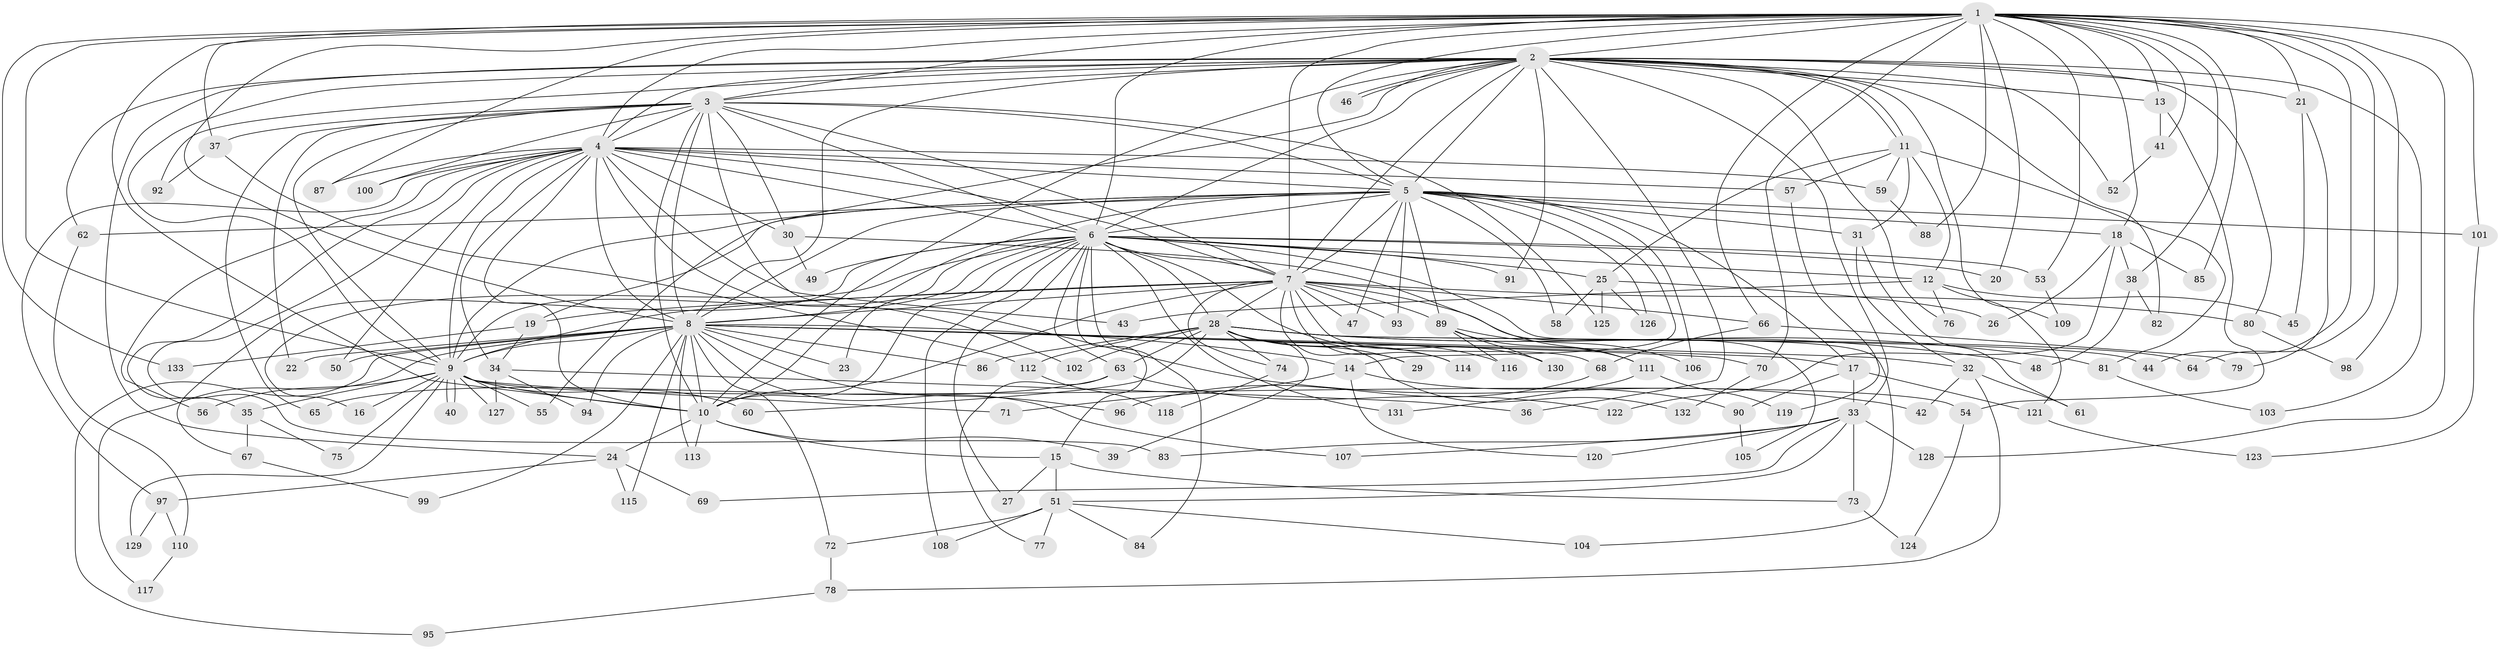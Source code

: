 // coarse degree distribution, {19: 0.018867924528301886, 22: 0.018867924528301886, 40: 0.018867924528301886, 14: 0.03773584905660377, 7: 0.018867924528301886, 8: 0.018867924528301886, 5: 0.03773584905660377, 4: 0.1320754716981132, 2: 0.37735849056603776, 1: 0.11320754716981132, 6: 0.018867924528301886, 3: 0.18867924528301888}
// Generated by graph-tools (version 1.1) at 2025/17/03/04/25 18:17:49]
// undirected, 133 vertices, 291 edges
graph export_dot {
graph [start="1"]
  node [color=gray90,style=filled];
  1;
  2;
  3;
  4;
  5;
  6;
  7;
  8;
  9;
  10;
  11;
  12;
  13;
  14;
  15;
  16;
  17;
  18;
  19;
  20;
  21;
  22;
  23;
  24;
  25;
  26;
  27;
  28;
  29;
  30;
  31;
  32;
  33;
  34;
  35;
  36;
  37;
  38;
  39;
  40;
  41;
  42;
  43;
  44;
  45;
  46;
  47;
  48;
  49;
  50;
  51;
  52;
  53;
  54;
  55;
  56;
  57;
  58;
  59;
  60;
  61;
  62;
  63;
  64;
  65;
  66;
  67;
  68;
  69;
  70;
  71;
  72;
  73;
  74;
  75;
  76;
  77;
  78;
  79;
  80;
  81;
  82;
  83;
  84;
  85;
  86;
  87;
  88;
  89;
  90;
  91;
  92;
  93;
  94;
  95;
  96;
  97;
  98;
  99;
  100;
  101;
  102;
  103;
  104;
  105;
  106;
  107;
  108;
  109;
  110;
  111;
  112;
  113;
  114;
  115;
  116;
  117;
  118;
  119;
  120;
  121;
  122;
  123;
  124;
  125;
  126;
  127;
  128;
  129;
  130;
  131;
  132;
  133;
  1 -- 2;
  1 -- 3;
  1 -- 4;
  1 -- 5;
  1 -- 6;
  1 -- 7;
  1 -- 8;
  1 -- 9;
  1 -- 10;
  1 -- 13;
  1 -- 18;
  1 -- 20;
  1 -- 21;
  1 -- 37;
  1 -- 38;
  1 -- 41;
  1 -- 44;
  1 -- 53;
  1 -- 64;
  1 -- 66;
  1 -- 70;
  1 -- 85;
  1 -- 87;
  1 -- 88;
  1 -- 98;
  1 -- 101;
  1 -- 128;
  1 -- 133;
  2 -- 3;
  2 -- 4;
  2 -- 5;
  2 -- 6;
  2 -- 7;
  2 -- 8;
  2 -- 9;
  2 -- 10;
  2 -- 11;
  2 -- 11;
  2 -- 13;
  2 -- 21;
  2 -- 24;
  2 -- 33;
  2 -- 36;
  2 -- 46;
  2 -- 46;
  2 -- 52;
  2 -- 55;
  2 -- 62;
  2 -- 76;
  2 -- 80;
  2 -- 82;
  2 -- 91;
  2 -- 92;
  2 -- 103;
  2 -- 109;
  3 -- 4;
  3 -- 5;
  3 -- 6;
  3 -- 7;
  3 -- 8;
  3 -- 9;
  3 -- 10;
  3 -- 22;
  3 -- 30;
  3 -- 37;
  3 -- 42;
  3 -- 65;
  3 -- 100;
  3 -- 125;
  4 -- 5;
  4 -- 6;
  4 -- 7;
  4 -- 8;
  4 -- 9;
  4 -- 10;
  4 -- 30;
  4 -- 34;
  4 -- 35;
  4 -- 43;
  4 -- 50;
  4 -- 56;
  4 -- 57;
  4 -- 59;
  4 -- 83;
  4 -- 87;
  4 -- 97;
  4 -- 100;
  4 -- 102;
  5 -- 6;
  5 -- 7;
  5 -- 8;
  5 -- 9;
  5 -- 10;
  5 -- 14;
  5 -- 17;
  5 -- 18;
  5 -- 19;
  5 -- 31;
  5 -- 47;
  5 -- 58;
  5 -- 62;
  5 -- 89;
  5 -- 93;
  5 -- 101;
  5 -- 106;
  5 -- 126;
  6 -- 7;
  6 -- 8;
  6 -- 9;
  6 -- 10;
  6 -- 12;
  6 -- 15;
  6 -- 16;
  6 -- 20;
  6 -- 23;
  6 -- 25;
  6 -- 27;
  6 -- 28;
  6 -- 49;
  6 -- 53;
  6 -- 63;
  6 -- 67;
  6 -- 84;
  6 -- 91;
  6 -- 104;
  6 -- 108;
  6 -- 130;
  6 -- 131;
  7 -- 8;
  7 -- 9;
  7 -- 10;
  7 -- 19;
  7 -- 28;
  7 -- 29;
  7 -- 47;
  7 -- 66;
  7 -- 68;
  7 -- 74;
  7 -- 80;
  7 -- 89;
  7 -- 93;
  7 -- 105;
  7 -- 114;
  8 -- 9;
  8 -- 10;
  8 -- 14;
  8 -- 17;
  8 -- 22;
  8 -- 23;
  8 -- 32;
  8 -- 50;
  8 -- 70;
  8 -- 72;
  8 -- 86;
  8 -- 94;
  8 -- 95;
  8 -- 96;
  8 -- 99;
  8 -- 107;
  8 -- 113;
  8 -- 115;
  8 -- 117;
  9 -- 10;
  9 -- 16;
  9 -- 35;
  9 -- 40;
  9 -- 40;
  9 -- 54;
  9 -- 55;
  9 -- 56;
  9 -- 60;
  9 -- 71;
  9 -- 75;
  9 -- 127;
  9 -- 129;
  10 -- 15;
  10 -- 24;
  10 -- 39;
  10 -- 113;
  11 -- 12;
  11 -- 25;
  11 -- 31;
  11 -- 57;
  11 -- 59;
  11 -- 81;
  12 -- 43;
  12 -- 45;
  12 -- 76;
  12 -- 121;
  13 -- 41;
  13 -- 54;
  14 -- 71;
  14 -- 90;
  14 -- 120;
  15 -- 27;
  15 -- 51;
  15 -- 73;
  17 -- 33;
  17 -- 90;
  17 -- 121;
  18 -- 26;
  18 -- 38;
  18 -- 85;
  18 -- 122;
  19 -- 34;
  19 -- 133;
  21 -- 45;
  21 -- 79;
  24 -- 69;
  24 -- 97;
  24 -- 115;
  25 -- 26;
  25 -- 58;
  25 -- 125;
  25 -- 126;
  28 -- 29;
  28 -- 39;
  28 -- 44;
  28 -- 48;
  28 -- 60;
  28 -- 63;
  28 -- 64;
  28 -- 74;
  28 -- 81;
  28 -- 86;
  28 -- 102;
  28 -- 112;
  28 -- 114;
  28 -- 116;
  28 -- 132;
  30 -- 49;
  30 -- 111;
  31 -- 32;
  31 -- 61;
  32 -- 42;
  32 -- 61;
  32 -- 78;
  33 -- 51;
  33 -- 69;
  33 -- 73;
  33 -- 83;
  33 -- 107;
  33 -- 120;
  33 -- 128;
  34 -- 36;
  34 -- 94;
  34 -- 127;
  35 -- 67;
  35 -- 75;
  37 -- 92;
  37 -- 112;
  38 -- 48;
  38 -- 82;
  41 -- 52;
  51 -- 72;
  51 -- 77;
  51 -- 84;
  51 -- 104;
  51 -- 108;
  53 -- 109;
  54 -- 124;
  57 -- 119;
  59 -- 88;
  62 -- 110;
  63 -- 65;
  63 -- 77;
  63 -- 122;
  66 -- 68;
  66 -- 79;
  67 -- 99;
  68 -- 96;
  70 -- 132;
  72 -- 78;
  73 -- 124;
  74 -- 118;
  78 -- 95;
  80 -- 98;
  81 -- 103;
  89 -- 106;
  89 -- 111;
  89 -- 116;
  89 -- 130;
  90 -- 105;
  97 -- 110;
  97 -- 129;
  101 -- 123;
  110 -- 117;
  111 -- 119;
  111 -- 131;
  112 -- 118;
  121 -- 123;
}
